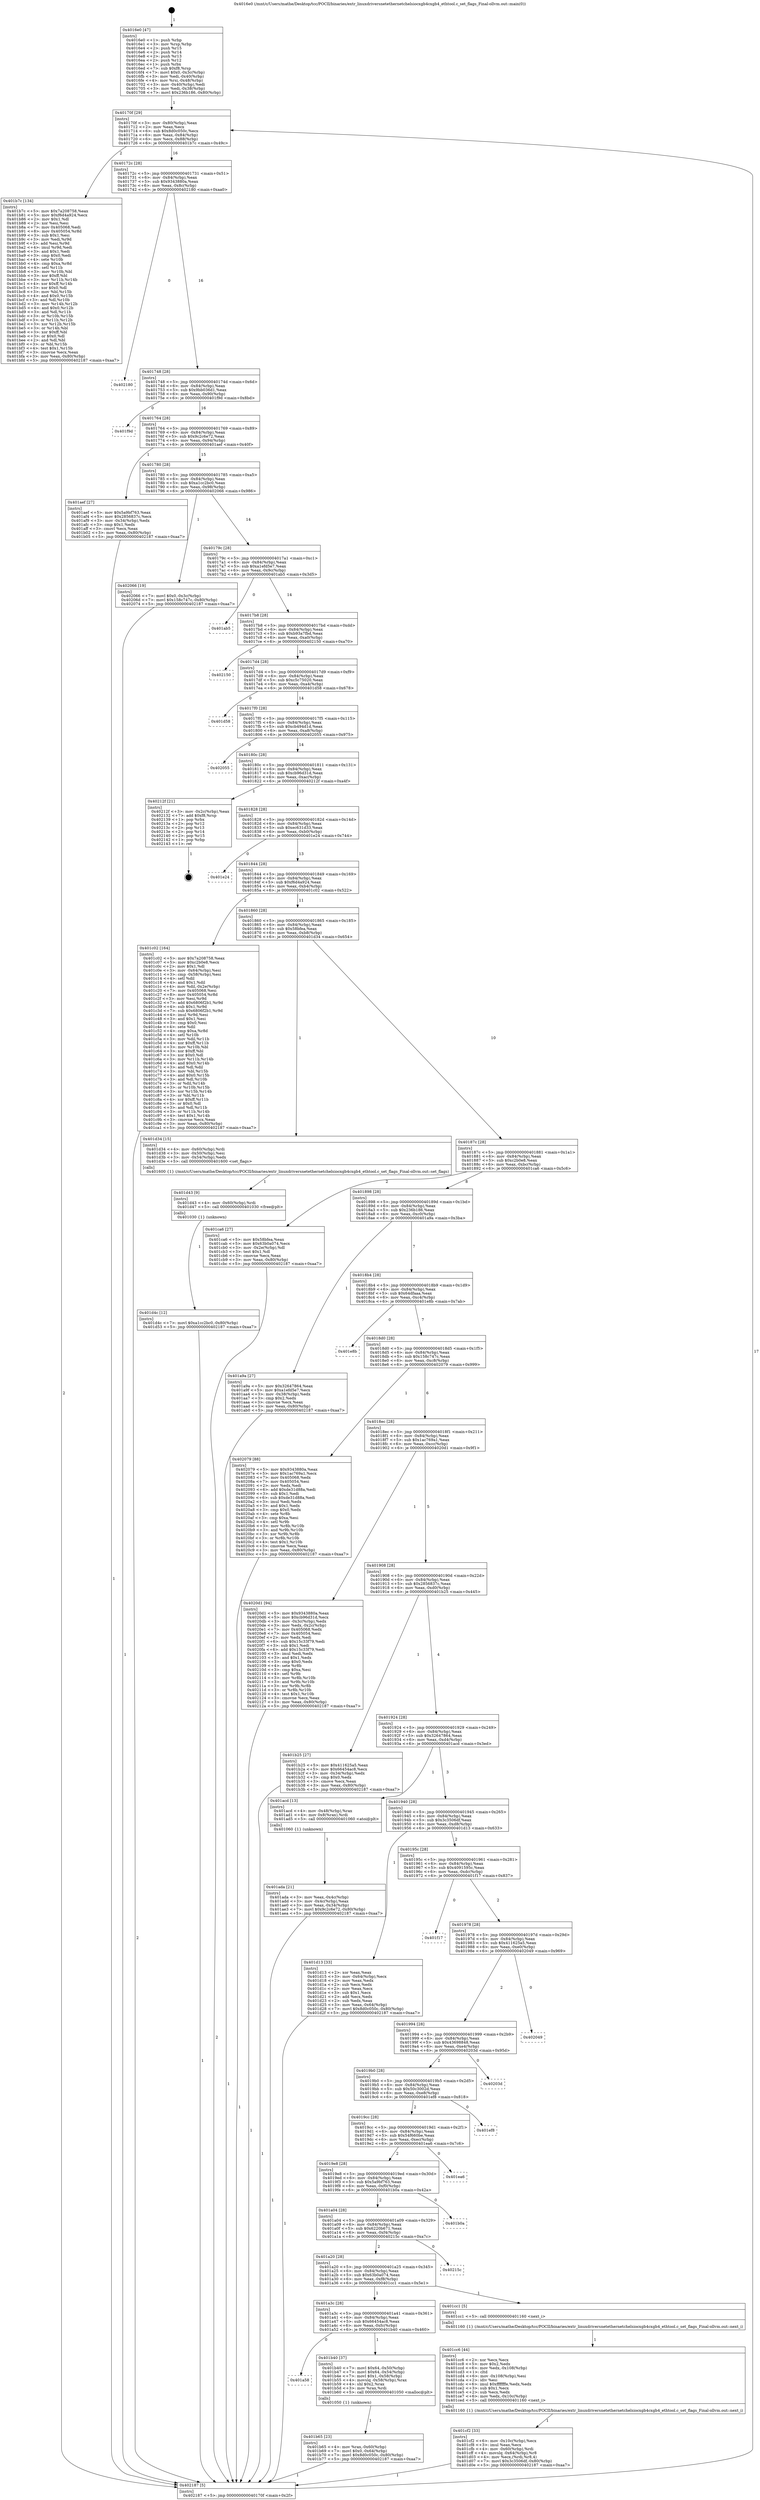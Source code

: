 digraph "0x4016e0" {
  label = "0x4016e0 (/mnt/c/Users/mathe/Desktop/tcc/POCII/binaries/extr_linuxdriversnetethernetchelsiocxgb4cxgb4_ethtool.c_set_flags_Final-ollvm.out::main(0))"
  labelloc = "t"
  node[shape=record]

  Entry [label="",width=0.3,height=0.3,shape=circle,fillcolor=black,style=filled]
  "0x40170f" [label="{
     0x40170f [29]\l
     | [instrs]\l
     &nbsp;&nbsp;0x40170f \<+3\>: mov -0x80(%rbp),%eax\l
     &nbsp;&nbsp;0x401712 \<+2\>: mov %eax,%ecx\l
     &nbsp;&nbsp;0x401714 \<+6\>: sub $0x8d0c050c,%ecx\l
     &nbsp;&nbsp;0x40171a \<+6\>: mov %eax,-0x84(%rbp)\l
     &nbsp;&nbsp;0x401720 \<+6\>: mov %ecx,-0x88(%rbp)\l
     &nbsp;&nbsp;0x401726 \<+6\>: je 0000000000401b7c \<main+0x49c\>\l
  }"]
  "0x401b7c" [label="{
     0x401b7c [134]\l
     | [instrs]\l
     &nbsp;&nbsp;0x401b7c \<+5\>: mov $0x7a208758,%eax\l
     &nbsp;&nbsp;0x401b81 \<+5\>: mov $0xf6d4a924,%ecx\l
     &nbsp;&nbsp;0x401b86 \<+2\>: mov $0x1,%dl\l
     &nbsp;&nbsp;0x401b88 \<+2\>: xor %esi,%esi\l
     &nbsp;&nbsp;0x401b8a \<+7\>: mov 0x405068,%edi\l
     &nbsp;&nbsp;0x401b91 \<+8\>: mov 0x405054,%r8d\l
     &nbsp;&nbsp;0x401b99 \<+3\>: sub $0x1,%esi\l
     &nbsp;&nbsp;0x401b9c \<+3\>: mov %edi,%r9d\l
     &nbsp;&nbsp;0x401b9f \<+3\>: add %esi,%r9d\l
     &nbsp;&nbsp;0x401ba2 \<+4\>: imul %r9d,%edi\l
     &nbsp;&nbsp;0x401ba6 \<+3\>: and $0x1,%edi\l
     &nbsp;&nbsp;0x401ba9 \<+3\>: cmp $0x0,%edi\l
     &nbsp;&nbsp;0x401bac \<+4\>: sete %r10b\l
     &nbsp;&nbsp;0x401bb0 \<+4\>: cmp $0xa,%r8d\l
     &nbsp;&nbsp;0x401bb4 \<+4\>: setl %r11b\l
     &nbsp;&nbsp;0x401bb8 \<+3\>: mov %r10b,%bl\l
     &nbsp;&nbsp;0x401bbb \<+3\>: xor $0xff,%bl\l
     &nbsp;&nbsp;0x401bbe \<+3\>: mov %r11b,%r14b\l
     &nbsp;&nbsp;0x401bc1 \<+4\>: xor $0xff,%r14b\l
     &nbsp;&nbsp;0x401bc5 \<+3\>: xor $0x0,%dl\l
     &nbsp;&nbsp;0x401bc8 \<+3\>: mov %bl,%r15b\l
     &nbsp;&nbsp;0x401bcb \<+4\>: and $0x0,%r15b\l
     &nbsp;&nbsp;0x401bcf \<+3\>: and %dl,%r10b\l
     &nbsp;&nbsp;0x401bd2 \<+3\>: mov %r14b,%r12b\l
     &nbsp;&nbsp;0x401bd5 \<+4\>: and $0x0,%r12b\l
     &nbsp;&nbsp;0x401bd9 \<+3\>: and %dl,%r11b\l
     &nbsp;&nbsp;0x401bdc \<+3\>: or %r10b,%r15b\l
     &nbsp;&nbsp;0x401bdf \<+3\>: or %r11b,%r12b\l
     &nbsp;&nbsp;0x401be2 \<+3\>: xor %r12b,%r15b\l
     &nbsp;&nbsp;0x401be5 \<+3\>: or %r14b,%bl\l
     &nbsp;&nbsp;0x401be8 \<+3\>: xor $0xff,%bl\l
     &nbsp;&nbsp;0x401beb \<+3\>: or $0x0,%dl\l
     &nbsp;&nbsp;0x401bee \<+2\>: and %dl,%bl\l
     &nbsp;&nbsp;0x401bf0 \<+3\>: or %bl,%r15b\l
     &nbsp;&nbsp;0x401bf3 \<+4\>: test $0x1,%r15b\l
     &nbsp;&nbsp;0x401bf7 \<+3\>: cmovne %ecx,%eax\l
     &nbsp;&nbsp;0x401bfa \<+3\>: mov %eax,-0x80(%rbp)\l
     &nbsp;&nbsp;0x401bfd \<+5\>: jmp 0000000000402187 \<main+0xaa7\>\l
  }"]
  "0x40172c" [label="{
     0x40172c [28]\l
     | [instrs]\l
     &nbsp;&nbsp;0x40172c \<+5\>: jmp 0000000000401731 \<main+0x51\>\l
     &nbsp;&nbsp;0x401731 \<+6\>: mov -0x84(%rbp),%eax\l
     &nbsp;&nbsp;0x401737 \<+5\>: sub $0x9343880a,%eax\l
     &nbsp;&nbsp;0x40173c \<+6\>: mov %eax,-0x8c(%rbp)\l
     &nbsp;&nbsp;0x401742 \<+6\>: je 0000000000402180 \<main+0xaa0\>\l
  }"]
  Exit [label="",width=0.3,height=0.3,shape=circle,fillcolor=black,style=filled,peripheries=2]
  "0x402180" [label="{
     0x402180\l
  }", style=dashed]
  "0x401748" [label="{
     0x401748 [28]\l
     | [instrs]\l
     &nbsp;&nbsp;0x401748 \<+5\>: jmp 000000000040174d \<main+0x6d\>\l
     &nbsp;&nbsp;0x40174d \<+6\>: mov -0x84(%rbp),%eax\l
     &nbsp;&nbsp;0x401753 \<+5\>: sub $0x9bb036d1,%eax\l
     &nbsp;&nbsp;0x401758 \<+6\>: mov %eax,-0x90(%rbp)\l
     &nbsp;&nbsp;0x40175e \<+6\>: je 0000000000401f9d \<main+0x8bd\>\l
  }"]
  "0x401d4c" [label="{
     0x401d4c [12]\l
     | [instrs]\l
     &nbsp;&nbsp;0x401d4c \<+7\>: movl $0xa1cc2bc0,-0x80(%rbp)\l
     &nbsp;&nbsp;0x401d53 \<+5\>: jmp 0000000000402187 \<main+0xaa7\>\l
  }"]
  "0x401f9d" [label="{
     0x401f9d\l
  }", style=dashed]
  "0x401764" [label="{
     0x401764 [28]\l
     | [instrs]\l
     &nbsp;&nbsp;0x401764 \<+5\>: jmp 0000000000401769 \<main+0x89\>\l
     &nbsp;&nbsp;0x401769 \<+6\>: mov -0x84(%rbp),%eax\l
     &nbsp;&nbsp;0x40176f \<+5\>: sub $0x9c2c6e72,%eax\l
     &nbsp;&nbsp;0x401774 \<+6\>: mov %eax,-0x94(%rbp)\l
     &nbsp;&nbsp;0x40177a \<+6\>: je 0000000000401aef \<main+0x40f\>\l
  }"]
  "0x401d43" [label="{
     0x401d43 [9]\l
     | [instrs]\l
     &nbsp;&nbsp;0x401d43 \<+4\>: mov -0x60(%rbp),%rdi\l
     &nbsp;&nbsp;0x401d47 \<+5\>: call 0000000000401030 \<free@plt\>\l
     | [calls]\l
     &nbsp;&nbsp;0x401030 \{1\} (unknown)\l
  }"]
  "0x401aef" [label="{
     0x401aef [27]\l
     | [instrs]\l
     &nbsp;&nbsp;0x401aef \<+5\>: mov $0x5a9bf763,%eax\l
     &nbsp;&nbsp;0x401af4 \<+5\>: mov $0x2856837c,%ecx\l
     &nbsp;&nbsp;0x401af9 \<+3\>: mov -0x34(%rbp),%edx\l
     &nbsp;&nbsp;0x401afc \<+3\>: cmp $0x1,%edx\l
     &nbsp;&nbsp;0x401aff \<+3\>: cmovl %ecx,%eax\l
     &nbsp;&nbsp;0x401b02 \<+3\>: mov %eax,-0x80(%rbp)\l
     &nbsp;&nbsp;0x401b05 \<+5\>: jmp 0000000000402187 \<main+0xaa7\>\l
  }"]
  "0x401780" [label="{
     0x401780 [28]\l
     | [instrs]\l
     &nbsp;&nbsp;0x401780 \<+5\>: jmp 0000000000401785 \<main+0xa5\>\l
     &nbsp;&nbsp;0x401785 \<+6\>: mov -0x84(%rbp),%eax\l
     &nbsp;&nbsp;0x40178b \<+5\>: sub $0xa1cc2bc0,%eax\l
     &nbsp;&nbsp;0x401790 \<+6\>: mov %eax,-0x98(%rbp)\l
     &nbsp;&nbsp;0x401796 \<+6\>: je 0000000000402066 \<main+0x986\>\l
  }"]
  "0x401cf2" [label="{
     0x401cf2 [33]\l
     | [instrs]\l
     &nbsp;&nbsp;0x401cf2 \<+6\>: mov -0x10c(%rbp),%ecx\l
     &nbsp;&nbsp;0x401cf8 \<+3\>: imul %eax,%ecx\l
     &nbsp;&nbsp;0x401cfb \<+4\>: mov -0x60(%rbp),%rdi\l
     &nbsp;&nbsp;0x401cff \<+4\>: movslq -0x64(%rbp),%r8\l
     &nbsp;&nbsp;0x401d03 \<+4\>: mov %ecx,(%rdi,%r8,4)\l
     &nbsp;&nbsp;0x401d07 \<+7\>: movl $0x3c3506df,-0x80(%rbp)\l
     &nbsp;&nbsp;0x401d0e \<+5\>: jmp 0000000000402187 \<main+0xaa7\>\l
  }"]
  "0x402066" [label="{
     0x402066 [19]\l
     | [instrs]\l
     &nbsp;&nbsp;0x402066 \<+7\>: movl $0x0,-0x3c(%rbp)\l
     &nbsp;&nbsp;0x40206d \<+7\>: movl $0x158c747c,-0x80(%rbp)\l
     &nbsp;&nbsp;0x402074 \<+5\>: jmp 0000000000402187 \<main+0xaa7\>\l
  }"]
  "0x40179c" [label="{
     0x40179c [28]\l
     | [instrs]\l
     &nbsp;&nbsp;0x40179c \<+5\>: jmp 00000000004017a1 \<main+0xc1\>\l
     &nbsp;&nbsp;0x4017a1 \<+6\>: mov -0x84(%rbp),%eax\l
     &nbsp;&nbsp;0x4017a7 \<+5\>: sub $0xa1efd5e7,%eax\l
     &nbsp;&nbsp;0x4017ac \<+6\>: mov %eax,-0x9c(%rbp)\l
     &nbsp;&nbsp;0x4017b2 \<+6\>: je 0000000000401ab5 \<main+0x3d5\>\l
  }"]
  "0x401cc6" [label="{
     0x401cc6 [44]\l
     | [instrs]\l
     &nbsp;&nbsp;0x401cc6 \<+2\>: xor %ecx,%ecx\l
     &nbsp;&nbsp;0x401cc8 \<+5\>: mov $0x2,%edx\l
     &nbsp;&nbsp;0x401ccd \<+6\>: mov %edx,-0x108(%rbp)\l
     &nbsp;&nbsp;0x401cd3 \<+1\>: cltd\l
     &nbsp;&nbsp;0x401cd4 \<+6\>: mov -0x108(%rbp),%esi\l
     &nbsp;&nbsp;0x401cda \<+2\>: idiv %esi\l
     &nbsp;&nbsp;0x401cdc \<+6\>: imul $0xfffffffe,%edx,%edx\l
     &nbsp;&nbsp;0x401ce2 \<+3\>: sub $0x1,%ecx\l
     &nbsp;&nbsp;0x401ce5 \<+2\>: sub %ecx,%edx\l
     &nbsp;&nbsp;0x401ce7 \<+6\>: mov %edx,-0x10c(%rbp)\l
     &nbsp;&nbsp;0x401ced \<+5\>: call 0000000000401160 \<next_i\>\l
     | [calls]\l
     &nbsp;&nbsp;0x401160 \{1\} (/mnt/c/Users/mathe/Desktop/tcc/POCII/binaries/extr_linuxdriversnetethernetchelsiocxgb4cxgb4_ethtool.c_set_flags_Final-ollvm.out::next_i)\l
  }"]
  "0x401ab5" [label="{
     0x401ab5\l
  }", style=dashed]
  "0x4017b8" [label="{
     0x4017b8 [28]\l
     | [instrs]\l
     &nbsp;&nbsp;0x4017b8 \<+5\>: jmp 00000000004017bd \<main+0xdd\>\l
     &nbsp;&nbsp;0x4017bd \<+6\>: mov -0x84(%rbp),%eax\l
     &nbsp;&nbsp;0x4017c3 \<+5\>: sub $0xb93a7fbd,%eax\l
     &nbsp;&nbsp;0x4017c8 \<+6\>: mov %eax,-0xa0(%rbp)\l
     &nbsp;&nbsp;0x4017ce \<+6\>: je 0000000000402150 \<main+0xa70\>\l
  }"]
  "0x401b65" [label="{
     0x401b65 [23]\l
     | [instrs]\l
     &nbsp;&nbsp;0x401b65 \<+4\>: mov %rax,-0x60(%rbp)\l
     &nbsp;&nbsp;0x401b69 \<+7\>: movl $0x0,-0x64(%rbp)\l
     &nbsp;&nbsp;0x401b70 \<+7\>: movl $0x8d0c050c,-0x80(%rbp)\l
     &nbsp;&nbsp;0x401b77 \<+5\>: jmp 0000000000402187 \<main+0xaa7\>\l
  }"]
  "0x402150" [label="{
     0x402150\l
  }", style=dashed]
  "0x4017d4" [label="{
     0x4017d4 [28]\l
     | [instrs]\l
     &nbsp;&nbsp;0x4017d4 \<+5\>: jmp 00000000004017d9 \<main+0xf9\>\l
     &nbsp;&nbsp;0x4017d9 \<+6\>: mov -0x84(%rbp),%eax\l
     &nbsp;&nbsp;0x4017df \<+5\>: sub $0xc5c75020,%eax\l
     &nbsp;&nbsp;0x4017e4 \<+6\>: mov %eax,-0xa4(%rbp)\l
     &nbsp;&nbsp;0x4017ea \<+6\>: je 0000000000401d58 \<main+0x678\>\l
  }"]
  "0x401a58" [label="{
     0x401a58\l
  }", style=dashed]
  "0x401d58" [label="{
     0x401d58\l
  }", style=dashed]
  "0x4017f0" [label="{
     0x4017f0 [28]\l
     | [instrs]\l
     &nbsp;&nbsp;0x4017f0 \<+5\>: jmp 00000000004017f5 \<main+0x115\>\l
     &nbsp;&nbsp;0x4017f5 \<+6\>: mov -0x84(%rbp),%eax\l
     &nbsp;&nbsp;0x4017fb \<+5\>: sub $0xcb494d1d,%eax\l
     &nbsp;&nbsp;0x401800 \<+6\>: mov %eax,-0xa8(%rbp)\l
     &nbsp;&nbsp;0x401806 \<+6\>: je 0000000000402055 \<main+0x975\>\l
  }"]
  "0x401b40" [label="{
     0x401b40 [37]\l
     | [instrs]\l
     &nbsp;&nbsp;0x401b40 \<+7\>: movl $0x64,-0x50(%rbp)\l
     &nbsp;&nbsp;0x401b47 \<+7\>: movl $0x64,-0x54(%rbp)\l
     &nbsp;&nbsp;0x401b4e \<+7\>: movl $0x1,-0x58(%rbp)\l
     &nbsp;&nbsp;0x401b55 \<+4\>: movslq -0x58(%rbp),%rax\l
     &nbsp;&nbsp;0x401b59 \<+4\>: shl $0x2,%rax\l
     &nbsp;&nbsp;0x401b5d \<+3\>: mov %rax,%rdi\l
     &nbsp;&nbsp;0x401b60 \<+5\>: call 0000000000401050 \<malloc@plt\>\l
     | [calls]\l
     &nbsp;&nbsp;0x401050 \{1\} (unknown)\l
  }"]
  "0x402055" [label="{
     0x402055\l
  }", style=dashed]
  "0x40180c" [label="{
     0x40180c [28]\l
     | [instrs]\l
     &nbsp;&nbsp;0x40180c \<+5\>: jmp 0000000000401811 \<main+0x131\>\l
     &nbsp;&nbsp;0x401811 \<+6\>: mov -0x84(%rbp),%eax\l
     &nbsp;&nbsp;0x401817 \<+5\>: sub $0xcb96d31d,%eax\l
     &nbsp;&nbsp;0x40181c \<+6\>: mov %eax,-0xac(%rbp)\l
     &nbsp;&nbsp;0x401822 \<+6\>: je 000000000040212f \<main+0xa4f\>\l
  }"]
  "0x401a3c" [label="{
     0x401a3c [28]\l
     | [instrs]\l
     &nbsp;&nbsp;0x401a3c \<+5\>: jmp 0000000000401a41 \<main+0x361\>\l
     &nbsp;&nbsp;0x401a41 \<+6\>: mov -0x84(%rbp),%eax\l
     &nbsp;&nbsp;0x401a47 \<+5\>: sub $0x66454ac8,%eax\l
     &nbsp;&nbsp;0x401a4c \<+6\>: mov %eax,-0xfc(%rbp)\l
     &nbsp;&nbsp;0x401a52 \<+6\>: je 0000000000401b40 \<main+0x460\>\l
  }"]
  "0x40212f" [label="{
     0x40212f [21]\l
     | [instrs]\l
     &nbsp;&nbsp;0x40212f \<+3\>: mov -0x2c(%rbp),%eax\l
     &nbsp;&nbsp;0x402132 \<+7\>: add $0xf8,%rsp\l
     &nbsp;&nbsp;0x402139 \<+1\>: pop %rbx\l
     &nbsp;&nbsp;0x40213a \<+2\>: pop %r12\l
     &nbsp;&nbsp;0x40213c \<+2\>: pop %r13\l
     &nbsp;&nbsp;0x40213e \<+2\>: pop %r14\l
     &nbsp;&nbsp;0x402140 \<+2\>: pop %r15\l
     &nbsp;&nbsp;0x402142 \<+1\>: pop %rbp\l
     &nbsp;&nbsp;0x402143 \<+1\>: ret\l
  }"]
  "0x401828" [label="{
     0x401828 [28]\l
     | [instrs]\l
     &nbsp;&nbsp;0x401828 \<+5\>: jmp 000000000040182d \<main+0x14d\>\l
     &nbsp;&nbsp;0x40182d \<+6\>: mov -0x84(%rbp),%eax\l
     &nbsp;&nbsp;0x401833 \<+5\>: sub $0xec631d33,%eax\l
     &nbsp;&nbsp;0x401838 \<+6\>: mov %eax,-0xb0(%rbp)\l
     &nbsp;&nbsp;0x40183e \<+6\>: je 0000000000401e24 \<main+0x744\>\l
  }"]
  "0x401cc1" [label="{
     0x401cc1 [5]\l
     | [instrs]\l
     &nbsp;&nbsp;0x401cc1 \<+5\>: call 0000000000401160 \<next_i\>\l
     | [calls]\l
     &nbsp;&nbsp;0x401160 \{1\} (/mnt/c/Users/mathe/Desktop/tcc/POCII/binaries/extr_linuxdriversnetethernetchelsiocxgb4cxgb4_ethtool.c_set_flags_Final-ollvm.out::next_i)\l
  }"]
  "0x401e24" [label="{
     0x401e24\l
  }", style=dashed]
  "0x401844" [label="{
     0x401844 [28]\l
     | [instrs]\l
     &nbsp;&nbsp;0x401844 \<+5\>: jmp 0000000000401849 \<main+0x169\>\l
     &nbsp;&nbsp;0x401849 \<+6\>: mov -0x84(%rbp),%eax\l
     &nbsp;&nbsp;0x40184f \<+5\>: sub $0xf6d4a924,%eax\l
     &nbsp;&nbsp;0x401854 \<+6\>: mov %eax,-0xb4(%rbp)\l
     &nbsp;&nbsp;0x40185a \<+6\>: je 0000000000401c02 \<main+0x522\>\l
  }"]
  "0x401a20" [label="{
     0x401a20 [28]\l
     | [instrs]\l
     &nbsp;&nbsp;0x401a20 \<+5\>: jmp 0000000000401a25 \<main+0x345\>\l
     &nbsp;&nbsp;0x401a25 \<+6\>: mov -0x84(%rbp),%eax\l
     &nbsp;&nbsp;0x401a2b \<+5\>: sub $0x63b0a074,%eax\l
     &nbsp;&nbsp;0x401a30 \<+6\>: mov %eax,-0xf8(%rbp)\l
     &nbsp;&nbsp;0x401a36 \<+6\>: je 0000000000401cc1 \<main+0x5e1\>\l
  }"]
  "0x401c02" [label="{
     0x401c02 [164]\l
     | [instrs]\l
     &nbsp;&nbsp;0x401c02 \<+5\>: mov $0x7a208758,%eax\l
     &nbsp;&nbsp;0x401c07 \<+5\>: mov $0xc2b0e8,%ecx\l
     &nbsp;&nbsp;0x401c0c \<+2\>: mov $0x1,%dl\l
     &nbsp;&nbsp;0x401c0e \<+3\>: mov -0x64(%rbp),%esi\l
     &nbsp;&nbsp;0x401c11 \<+3\>: cmp -0x58(%rbp),%esi\l
     &nbsp;&nbsp;0x401c14 \<+4\>: setl %dil\l
     &nbsp;&nbsp;0x401c18 \<+4\>: and $0x1,%dil\l
     &nbsp;&nbsp;0x401c1c \<+4\>: mov %dil,-0x2e(%rbp)\l
     &nbsp;&nbsp;0x401c20 \<+7\>: mov 0x405068,%esi\l
     &nbsp;&nbsp;0x401c27 \<+8\>: mov 0x405054,%r8d\l
     &nbsp;&nbsp;0x401c2f \<+3\>: mov %esi,%r9d\l
     &nbsp;&nbsp;0x401c32 \<+7\>: add $0x6806f2b1,%r9d\l
     &nbsp;&nbsp;0x401c39 \<+4\>: sub $0x1,%r9d\l
     &nbsp;&nbsp;0x401c3d \<+7\>: sub $0x6806f2b1,%r9d\l
     &nbsp;&nbsp;0x401c44 \<+4\>: imul %r9d,%esi\l
     &nbsp;&nbsp;0x401c48 \<+3\>: and $0x1,%esi\l
     &nbsp;&nbsp;0x401c4b \<+3\>: cmp $0x0,%esi\l
     &nbsp;&nbsp;0x401c4e \<+4\>: sete %dil\l
     &nbsp;&nbsp;0x401c52 \<+4\>: cmp $0xa,%r8d\l
     &nbsp;&nbsp;0x401c56 \<+4\>: setl %r10b\l
     &nbsp;&nbsp;0x401c5a \<+3\>: mov %dil,%r11b\l
     &nbsp;&nbsp;0x401c5d \<+4\>: xor $0xff,%r11b\l
     &nbsp;&nbsp;0x401c61 \<+3\>: mov %r10b,%bl\l
     &nbsp;&nbsp;0x401c64 \<+3\>: xor $0xff,%bl\l
     &nbsp;&nbsp;0x401c67 \<+3\>: xor $0x0,%dl\l
     &nbsp;&nbsp;0x401c6a \<+3\>: mov %r11b,%r14b\l
     &nbsp;&nbsp;0x401c6d \<+4\>: and $0x0,%r14b\l
     &nbsp;&nbsp;0x401c71 \<+3\>: and %dl,%dil\l
     &nbsp;&nbsp;0x401c74 \<+3\>: mov %bl,%r15b\l
     &nbsp;&nbsp;0x401c77 \<+4\>: and $0x0,%r15b\l
     &nbsp;&nbsp;0x401c7b \<+3\>: and %dl,%r10b\l
     &nbsp;&nbsp;0x401c7e \<+3\>: or %dil,%r14b\l
     &nbsp;&nbsp;0x401c81 \<+3\>: or %r10b,%r15b\l
     &nbsp;&nbsp;0x401c84 \<+3\>: xor %r15b,%r14b\l
     &nbsp;&nbsp;0x401c87 \<+3\>: or %bl,%r11b\l
     &nbsp;&nbsp;0x401c8a \<+4\>: xor $0xff,%r11b\l
     &nbsp;&nbsp;0x401c8e \<+3\>: or $0x0,%dl\l
     &nbsp;&nbsp;0x401c91 \<+3\>: and %dl,%r11b\l
     &nbsp;&nbsp;0x401c94 \<+3\>: or %r11b,%r14b\l
     &nbsp;&nbsp;0x401c97 \<+4\>: test $0x1,%r14b\l
     &nbsp;&nbsp;0x401c9b \<+3\>: cmovne %ecx,%eax\l
     &nbsp;&nbsp;0x401c9e \<+3\>: mov %eax,-0x80(%rbp)\l
     &nbsp;&nbsp;0x401ca1 \<+5\>: jmp 0000000000402187 \<main+0xaa7\>\l
  }"]
  "0x401860" [label="{
     0x401860 [28]\l
     | [instrs]\l
     &nbsp;&nbsp;0x401860 \<+5\>: jmp 0000000000401865 \<main+0x185\>\l
     &nbsp;&nbsp;0x401865 \<+6\>: mov -0x84(%rbp),%eax\l
     &nbsp;&nbsp;0x40186b \<+5\>: sub $0x58bfea,%eax\l
     &nbsp;&nbsp;0x401870 \<+6\>: mov %eax,-0xb8(%rbp)\l
     &nbsp;&nbsp;0x401876 \<+6\>: je 0000000000401d34 \<main+0x654\>\l
  }"]
  "0x40215c" [label="{
     0x40215c\l
  }", style=dashed]
  "0x401d34" [label="{
     0x401d34 [15]\l
     | [instrs]\l
     &nbsp;&nbsp;0x401d34 \<+4\>: mov -0x60(%rbp),%rdi\l
     &nbsp;&nbsp;0x401d38 \<+3\>: mov -0x50(%rbp),%esi\l
     &nbsp;&nbsp;0x401d3b \<+3\>: mov -0x54(%rbp),%edx\l
     &nbsp;&nbsp;0x401d3e \<+5\>: call 0000000000401600 \<set_flags\>\l
     | [calls]\l
     &nbsp;&nbsp;0x401600 \{1\} (/mnt/c/Users/mathe/Desktop/tcc/POCII/binaries/extr_linuxdriversnetethernetchelsiocxgb4cxgb4_ethtool.c_set_flags_Final-ollvm.out::set_flags)\l
  }"]
  "0x40187c" [label="{
     0x40187c [28]\l
     | [instrs]\l
     &nbsp;&nbsp;0x40187c \<+5\>: jmp 0000000000401881 \<main+0x1a1\>\l
     &nbsp;&nbsp;0x401881 \<+6\>: mov -0x84(%rbp),%eax\l
     &nbsp;&nbsp;0x401887 \<+5\>: sub $0xc2b0e8,%eax\l
     &nbsp;&nbsp;0x40188c \<+6\>: mov %eax,-0xbc(%rbp)\l
     &nbsp;&nbsp;0x401892 \<+6\>: je 0000000000401ca6 \<main+0x5c6\>\l
  }"]
  "0x401a04" [label="{
     0x401a04 [28]\l
     | [instrs]\l
     &nbsp;&nbsp;0x401a04 \<+5\>: jmp 0000000000401a09 \<main+0x329\>\l
     &nbsp;&nbsp;0x401a09 \<+6\>: mov -0x84(%rbp),%eax\l
     &nbsp;&nbsp;0x401a0f \<+5\>: sub $0x6220b671,%eax\l
     &nbsp;&nbsp;0x401a14 \<+6\>: mov %eax,-0xf4(%rbp)\l
     &nbsp;&nbsp;0x401a1a \<+6\>: je 000000000040215c \<main+0xa7c\>\l
  }"]
  "0x401ca6" [label="{
     0x401ca6 [27]\l
     | [instrs]\l
     &nbsp;&nbsp;0x401ca6 \<+5\>: mov $0x58bfea,%eax\l
     &nbsp;&nbsp;0x401cab \<+5\>: mov $0x63b0a074,%ecx\l
     &nbsp;&nbsp;0x401cb0 \<+3\>: mov -0x2e(%rbp),%dl\l
     &nbsp;&nbsp;0x401cb3 \<+3\>: test $0x1,%dl\l
     &nbsp;&nbsp;0x401cb6 \<+3\>: cmovne %ecx,%eax\l
     &nbsp;&nbsp;0x401cb9 \<+3\>: mov %eax,-0x80(%rbp)\l
     &nbsp;&nbsp;0x401cbc \<+5\>: jmp 0000000000402187 \<main+0xaa7\>\l
  }"]
  "0x401898" [label="{
     0x401898 [28]\l
     | [instrs]\l
     &nbsp;&nbsp;0x401898 \<+5\>: jmp 000000000040189d \<main+0x1bd\>\l
     &nbsp;&nbsp;0x40189d \<+6\>: mov -0x84(%rbp),%eax\l
     &nbsp;&nbsp;0x4018a3 \<+5\>: sub $0x236b186,%eax\l
     &nbsp;&nbsp;0x4018a8 \<+6\>: mov %eax,-0xc0(%rbp)\l
     &nbsp;&nbsp;0x4018ae \<+6\>: je 0000000000401a9a \<main+0x3ba\>\l
  }"]
  "0x401b0a" [label="{
     0x401b0a\l
  }", style=dashed]
  "0x401a9a" [label="{
     0x401a9a [27]\l
     | [instrs]\l
     &nbsp;&nbsp;0x401a9a \<+5\>: mov $0x32647864,%eax\l
     &nbsp;&nbsp;0x401a9f \<+5\>: mov $0xa1efd5e7,%ecx\l
     &nbsp;&nbsp;0x401aa4 \<+3\>: mov -0x38(%rbp),%edx\l
     &nbsp;&nbsp;0x401aa7 \<+3\>: cmp $0x2,%edx\l
     &nbsp;&nbsp;0x401aaa \<+3\>: cmovne %ecx,%eax\l
     &nbsp;&nbsp;0x401aad \<+3\>: mov %eax,-0x80(%rbp)\l
     &nbsp;&nbsp;0x401ab0 \<+5\>: jmp 0000000000402187 \<main+0xaa7\>\l
  }"]
  "0x4018b4" [label="{
     0x4018b4 [28]\l
     | [instrs]\l
     &nbsp;&nbsp;0x4018b4 \<+5\>: jmp 00000000004018b9 \<main+0x1d9\>\l
     &nbsp;&nbsp;0x4018b9 \<+6\>: mov -0x84(%rbp),%eax\l
     &nbsp;&nbsp;0x4018bf \<+5\>: sub $0x64dfaaa,%eax\l
     &nbsp;&nbsp;0x4018c4 \<+6\>: mov %eax,-0xc4(%rbp)\l
     &nbsp;&nbsp;0x4018ca \<+6\>: je 0000000000401e8b \<main+0x7ab\>\l
  }"]
  "0x402187" [label="{
     0x402187 [5]\l
     | [instrs]\l
     &nbsp;&nbsp;0x402187 \<+5\>: jmp 000000000040170f \<main+0x2f\>\l
  }"]
  "0x4016e0" [label="{
     0x4016e0 [47]\l
     | [instrs]\l
     &nbsp;&nbsp;0x4016e0 \<+1\>: push %rbp\l
     &nbsp;&nbsp;0x4016e1 \<+3\>: mov %rsp,%rbp\l
     &nbsp;&nbsp;0x4016e4 \<+2\>: push %r15\l
     &nbsp;&nbsp;0x4016e6 \<+2\>: push %r14\l
     &nbsp;&nbsp;0x4016e8 \<+2\>: push %r13\l
     &nbsp;&nbsp;0x4016ea \<+2\>: push %r12\l
     &nbsp;&nbsp;0x4016ec \<+1\>: push %rbx\l
     &nbsp;&nbsp;0x4016ed \<+7\>: sub $0xf8,%rsp\l
     &nbsp;&nbsp;0x4016f4 \<+7\>: movl $0x0,-0x3c(%rbp)\l
     &nbsp;&nbsp;0x4016fb \<+3\>: mov %edi,-0x40(%rbp)\l
     &nbsp;&nbsp;0x4016fe \<+4\>: mov %rsi,-0x48(%rbp)\l
     &nbsp;&nbsp;0x401702 \<+3\>: mov -0x40(%rbp),%edi\l
     &nbsp;&nbsp;0x401705 \<+3\>: mov %edi,-0x38(%rbp)\l
     &nbsp;&nbsp;0x401708 \<+7\>: movl $0x236b186,-0x80(%rbp)\l
  }"]
  "0x4019e8" [label="{
     0x4019e8 [28]\l
     | [instrs]\l
     &nbsp;&nbsp;0x4019e8 \<+5\>: jmp 00000000004019ed \<main+0x30d\>\l
     &nbsp;&nbsp;0x4019ed \<+6\>: mov -0x84(%rbp),%eax\l
     &nbsp;&nbsp;0x4019f3 \<+5\>: sub $0x5a9bf763,%eax\l
     &nbsp;&nbsp;0x4019f8 \<+6\>: mov %eax,-0xf0(%rbp)\l
     &nbsp;&nbsp;0x4019fe \<+6\>: je 0000000000401b0a \<main+0x42a\>\l
  }"]
  "0x401e8b" [label="{
     0x401e8b\l
  }", style=dashed]
  "0x4018d0" [label="{
     0x4018d0 [28]\l
     | [instrs]\l
     &nbsp;&nbsp;0x4018d0 \<+5\>: jmp 00000000004018d5 \<main+0x1f5\>\l
     &nbsp;&nbsp;0x4018d5 \<+6\>: mov -0x84(%rbp),%eax\l
     &nbsp;&nbsp;0x4018db \<+5\>: sub $0x158c747c,%eax\l
     &nbsp;&nbsp;0x4018e0 \<+6\>: mov %eax,-0xc8(%rbp)\l
     &nbsp;&nbsp;0x4018e6 \<+6\>: je 0000000000402079 \<main+0x999\>\l
  }"]
  "0x401ea6" [label="{
     0x401ea6\l
  }", style=dashed]
  "0x402079" [label="{
     0x402079 [88]\l
     | [instrs]\l
     &nbsp;&nbsp;0x402079 \<+5\>: mov $0x9343880a,%eax\l
     &nbsp;&nbsp;0x40207e \<+5\>: mov $0x1ac769a1,%ecx\l
     &nbsp;&nbsp;0x402083 \<+7\>: mov 0x405068,%edx\l
     &nbsp;&nbsp;0x40208a \<+7\>: mov 0x405054,%esi\l
     &nbsp;&nbsp;0x402091 \<+2\>: mov %edx,%edi\l
     &nbsp;&nbsp;0x402093 \<+6\>: add $0xde31d88a,%edi\l
     &nbsp;&nbsp;0x402099 \<+3\>: sub $0x1,%edi\l
     &nbsp;&nbsp;0x40209c \<+6\>: sub $0xde31d88a,%edi\l
     &nbsp;&nbsp;0x4020a2 \<+3\>: imul %edi,%edx\l
     &nbsp;&nbsp;0x4020a5 \<+3\>: and $0x1,%edx\l
     &nbsp;&nbsp;0x4020a8 \<+3\>: cmp $0x0,%edx\l
     &nbsp;&nbsp;0x4020ab \<+4\>: sete %r8b\l
     &nbsp;&nbsp;0x4020af \<+3\>: cmp $0xa,%esi\l
     &nbsp;&nbsp;0x4020b2 \<+4\>: setl %r9b\l
     &nbsp;&nbsp;0x4020b6 \<+3\>: mov %r8b,%r10b\l
     &nbsp;&nbsp;0x4020b9 \<+3\>: and %r9b,%r10b\l
     &nbsp;&nbsp;0x4020bc \<+3\>: xor %r9b,%r8b\l
     &nbsp;&nbsp;0x4020bf \<+3\>: or %r8b,%r10b\l
     &nbsp;&nbsp;0x4020c2 \<+4\>: test $0x1,%r10b\l
     &nbsp;&nbsp;0x4020c6 \<+3\>: cmovne %ecx,%eax\l
     &nbsp;&nbsp;0x4020c9 \<+3\>: mov %eax,-0x80(%rbp)\l
     &nbsp;&nbsp;0x4020cc \<+5\>: jmp 0000000000402187 \<main+0xaa7\>\l
  }"]
  "0x4018ec" [label="{
     0x4018ec [28]\l
     | [instrs]\l
     &nbsp;&nbsp;0x4018ec \<+5\>: jmp 00000000004018f1 \<main+0x211\>\l
     &nbsp;&nbsp;0x4018f1 \<+6\>: mov -0x84(%rbp),%eax\l
     &nbsp;&nbsp;0x4018f7 \<+5\>: sub $0x1ac769a1,%eax\l
     &nbsp;&nbsp;0x4018fc \<+6\>: mov %eax,-0xcc(%rbp)\l
     &nbsp;&nbsp;0x401902 \<+6\>: je 00000000004020d1 \<main+0x9f1\>\l
  }"]
  "0x4019cc" [label="{
     0x4019cc [28]\l
     | [instrs]\l
     &nbsp;&nbsp;0x4019cc \<+5\>: jmp 00000000004019d1 \<main+0x2f1\>\l
     &nbsp;&nbsp;0x4019d1 \<+6\>: mov -0x84(%rbp),%eax\l
     &nbsp;&nbsp;0x4019d7 \<+5\>: sub $0x54f660be,%eax\l
     &nbsp;&nbsp;0x4019dc \<+6\>: mov %eax,-0xec(%rbp)\l
     &nbsp;&nbsp;0x4019e2 \<+6\>: je 0000000000401ea6 \<main+0x7c6\>\l
  }"]
  "0x4020d1" [label="{
     0x4020d1 [94]\l
     | [instrs]\l
     &nbsp;&nbsp;0x4020d1 \<+5\>: mov $0x9343880a,%eax\l
     &nbsp;&nbsp;0x4020d6 \<+5\>: mov $0xcb96d31d,%ecx\l
     &nbsp;&nbsp;0x4020db \<+3\>: mov -0x3c(%rbp),%edx\l
     &nbsp;&nbsp;0x4020de \<+3\>: mov %edx,-0x2c(%rbp)\l
     &nbsp;&nbsp;0x4020e1 \<+7\>: mov 0x405068,%edx\l
     &nbsp;&nbsp;0x4020e8 \<+7\>: mov 0x405054,%esi\l
     &nbsp;&nbsp;0x4020ef \<+2\>: mov %edx,%edi\l
     &nbsp;&nbsp;0x4020f1 \<+6\>: sub $0x15c33f79,%edi\l
     &nbsp;&nbsp;0x4020f7 \<+3\>: sub $0x1,%edi\l
     &nbsp;&nbsp;0x4020fa \<+6\>: add $0x15c33f79,%edi\l
     &nbsp;&nbsp;0x402100 \<+3\>: imul %edi,%edx\l
     &nbsp;&nbsp;0x402103 \<+3\>: and $0x1,%edx\l
     &nbsp;&nbsp;0x402106 \<+3\>: cmp $0x0,%edx\l
     &nbsp;&nbsp;0x402109 \<+4\>: sete %r8b\l
     &nbsp;&nbsp;0x40210d \<+3\>: cmp $0xa,%esi\l
     &nbsp;&nbsp;0x402110 \<+4\>: setl %r9b\l
     &nbsp;&nbsp;0x402114 \<+3\>: mov %r8b,%r10b\l
     &nbsp;&nbsp;0x402117 \<+3\>: and %r9b,%r10b\l
     &nbsp;&nbsp;0x40211a \<+3\>: xor %r9b,%r8b\l
     &nbsp;&nbsp;0x40211d \<+3\>: or %r8b,%r10b\l
     &nbsp;&nbsp;0x402120 \<+4\>: test $0x1,%r10b\l
     &nbsp;&nbsp;0x402124 \<+3\>: cmovne %ecx,%eax\l
     &nbsp;&nbsp;0x402127 \<+3\>: mov %eax,-0x80(%rbp)\l
     &nbsp;&nbsp;0x40212a \<+5\>: jmp 0000000000402187 \<main+0xaa7\>\l
  }"]
  "0x401908" [label="{
     0x401908 [28]\l
     | [instrs]\l
     &nbsp;&nbsp;0x401908 \<+5\>: jmp 000000000040190d \<main+0x22d\>\l
     &nbsp;&nbsp;0x40190d \<+6\>: mov -0x84(%rbp),%eax\l
     &nbsp;&nbsp;0x401913 \<+5\>: sub $0x2856837c,%eax\l
     &nbsp;&nbsp;0x401918 \<+6\>: mov %eax,-0xd0(%rbp)\l
     &nbsp;&nbsp;0x40191e \<+6\>: je 0000000000401b25 \<main+0x445\>\l
  }"]
  "0x401ef8" [label="{
     0x401ef8\l
  }", style=dashed]
  "0x401b25" [label="{
     0x401b25 [27]\l
     | [instrs]\l
     &nbsp;&nbsp;0x401b25 \<+5\>: mov $0x411625a5,%eax\l
     &nbsp;&nbsp;0x401b2a \<+5\>: mov $0x66454ac8,%ecx\l
     &nbsp;&nbsp;0x401b2f \<+3\>: mov -0x34(%rbp),%edx\l
     &nbsp;&nbsp;0x401b32 \<+3\>: cmp $0x0,%edx\l
     &nbsp;&nbsp;0x401b35 \<+3\>: cmove %ecx,%eax\l
     &nbsp;&nbsp;0x401b38 \<+3\>: mov %eax,-0x80(%rbp)\l
     &nbsp;&nbsp;0x401b3b \<+5\>: jmp 0000000000402187 \<main+0xaa7\>\l
  }"]
  "0x401924" [label="{
     0x401924 [28]\l
     | [instrs]\l
     &nbsp;&nbsp;0x401924 \<+5\>: jmp 0000000000401929 \<main+0x249\>\l
     &nbsp;&nbsp;0x401929 \<+6\>: mov -0x84(%rbp),%eax\l
     &nbsp;&nbsp;0x40192f \<+5\>: sub $0x32647864,%eax\l
     &nbsp;&nbsp;0x401934 \<+6\>: mov %eax,-0xd4(%rbp)\l
     &nbsp;&nbsp;0x40193a \<+6\>: je 0000000000401acd \<main+0x3ed\>\l
  }"]
  "0x4019b0" [label="{
     0x4019b0 [28]\l
     | [instrs]\l
     &nbsp;&nbsp;0x4019b0 \<+5\>: jmp 00000000004019b5 \<main+0x2d5\>\l
     &nbsp;&nbsp;0x4019b5 \<+6\>: mov -0x84(%rbp),%eax\l
     &nbsp;&nbsp;0x4019bb \<+5\>: sub $0x50c3002d,%eax\l
     &nbsp;&nbsp;0x4019c0 \<+6\>: mov %eax,-0xe8(%rbp)\l
     &nbsp;&nbsp;0x4019c6 \<+6\>: je 0000000000401ef8 \<main+0x818\>\l
  }"]
  "0x401acd" [label="{
     0x401acd [13]\l
     | [instrs]\l
     &nbsp;&nbsp;0x401acd \<+4\>: mov -0x48(%rbp),%rax\l
     &nbsp;&nbsp;0x401ad1 \<+4\>: mov 0x8(%rax),%rdi\l
     &nbsp;&nbsp;0x401ad5 \<+5\>: call 0000000000401060 \<atoi@plt\>\l
     | [calls]\l
     &nbsp;&nbsp;0x401060 \{1\} (unknown)\l
  }"]
  "0x401940" [label="{
     0x401940 [28]\l
     | [instrs]\l
     &nbsp;&nbsp;0x401940 \<+5\>: jmp 0000000000401945 \<main+0x265\>\l
     &nbsp;&nbsp;0x401945 \<+6\>: mov -0x84(%rbp),%eax\l
     &nbsp;&nbsp;0x40194b \<+5\>: sub $0x3c3506df,%eax\l
     &nbsp;&nbsp;0x401950 \<+6\>: mov %eax,-0xd8(%rbp)\l
     &nbsp;&nbsp;0x401956 \<+6\>: je 0000000000401d13 \<main+0x633\>\l
  }"]
  "0x401ada" [label="{
     0x401ada [21]\l
     | [instrs]\l
     &nbsp;&nbsp;0x401ada \<+3\>: mov %eax,-0x4c(%rbp)\l
     &nbsp;&nbsp;0x401add \<+3\>: mov -0x4c(%rbp),%eax\l
     &nbsp;&nbsp;0x401ae0 \<+3\>: mov %eax,-0x34(%rbp)\l
     &nbsp;&nbsp;0x401ae3 \<+7\>: movl $0x9c2c6e72,-0x80(%rbp)\l
     &nbsp;&nbsp;0x401aea \<+5\>: jmp 0000000000402187 \<main+0xaa7\>\l
  }"]
  "0x40203d" [label="{
     0x40203d\l
  }", style=dashed]
  "0x401d13" [label="{
     0x401d13 [33]\l
     | [instrs]\l
     &nbsp;&nbsp;0x401d13 \<+2\>: xor %eax,%eax\l
     &nbsp;&nbsp;0x401d15 \<+3\>: mov -0x64(%rbp),%ecx\l
     &nbsp;&nbsp;0x401d18 \<+2\>: mov %eax,%edx\l
     &nbsp;&nbsp;0x401d1a \<+2\>: sub %ecx,%edx\l
     &nbsp;&nbsp;0x401d1c \<+2\>: mov %eax,%ecx\l
     &nbsp;&nbsp;0x401d1e \<+3\>: sub $0x1,%ecx\l
     &nbsp;&nbsp;0x401d21 \<+2\>: add %ecx,%edx\l
     &nbsp;&nbsp;0x401d23 \<+2\>: sub %edx,%eax\l
     &nbsp;&nbsp;0x401d25 \<+3\>: mov %eax,-0x64(%rbp)\l
     &nbsp;&nbsp;0x401d28 \<+7\>: movl $0x8d0c050c,-0x80(%rbp)\l
     &nbsp;&nbsp;0x401d2f \<+5\>: jmp 0000000000402187 \<main+0xaa7\>\l
  }"]
  "0x40195c" [label="{
     0x40195c [28]\l
     | [instrs]\l
     &nbsp;&nbsp;0x40195c \<+5\>: jmp 0000000000401961 \<main+0x281\>\l
     &nbsp;&nbsp;0x401961 \<+6\>: mov -0x84(%rbp),%eax\l
     &nbsp;&nbsp;0x401967 \<+5\>: sub $0x4091595c,%eax\l
     &nbsp;&nbsp;0x40196c \<+6\>: mov %eax,-0xdc(%rbp)\l
     &nbsp;&nbsp;0x401972 \<+6\>: je 0000000000401f17 \<main+0x837\>\l
  }"]
  "0x401994" [label="{
     0x401994 [28]\l
     | [instrs]\l
     &nbsp;&nbsp;0x401994 \<+5\>: jmp 0000000000401999 \<main+0x2b9\>\l
     &nbsp;&nbsp;0x401999 \<+6\>: mov -0x84(%rbp),%eax\l
     &nbsp;&nbsp;0x40199f \<+5\>: sub $0x43698848,%eax\l
     &nbsp;&nbsp;0x4019a4 \<+6\>: mov %eax,-0xe4(%rbp)\l
     &nbsp;&nbsp;0x4019aa \<+6\>: je 000000000040203d \<main+0x95d\>\l
  }"]
  "0x401f17" [label="{
     0x401f17\l
  }", style=dashed]
  "0x401978" [label="{
     0x401978 [28]\l
     | [instrs]\l
     &nbsp;&nbsp;0x401978 \<+5\>: jmp 000000000040197d \<main+0x29d\>\l
     &nbsp;&nbsp;0x40197d \<+6\>: mov -0x84(%rbp),%eax\l
     &nbsp;&nbsp;0x401983 \<+5\>: sub $0x411625a5,%eax\l
     &nbsp;&nbsp;0x401988 \<+6\>: mov %eax,-0xe0(%rbp)\l
     &nbsp;&nbsp;0x40198e \<+6\>: je 0000000000402049 \<main+0x969\>\l
  }"]
  "0x402049" [label="{
     0x402049\l
  }", style=dashed]
  Entry -> "0x4016e0" [label=" 1"]
  "0x40170f" -> "0x401b7c" [label=" 2"]
  "0x40170f" -> "0x40172c" [label=" 16"]
  "0x40212f" -> Exit [label=" 1"]
  "0x40172c" -> "0x402180" [label=" 0"]
  "0x40172c" -> "0x401748" [label=" 16"]
  "0x4020d1" -> "0x402187" [label=" 1"]
  "0x401748" -> "0x401f9d" [label=" 0"]
  "0x401748" -> "0x401764" [label=" 16"]
  "0x402079" -> "0x402187" [label=" 1"]
  "0x401764" -> "0x401aef" [label=" 1"]
  "0x401764" -> "0x401780" [label=" 15"]
  "0x402066" -> "0x402187" [label=" 1"]
  "0x401780" -> "0x402066" [label=" 1"]
  "0x401780" -> "0x40179c" [label=" 14"]
  "0x401d4c" -> "0x402187" [label=" 1"]
  "0x40179c" -> "0x401ab5" [label=" 0"]
  "0x40179c" -> "0x4017b8" [label=" 14"]
  "0x401d43" -> "0x401d4c" [label=" 1"]
  "0x4017b8" -> "0x402150" [label=" 0"]
  "0x4017b8" -> "0x4017d4" [label=" 14"]
  "0x401d34" -> "0x401d43" [label=" 1"]
  "0x4017d4" -> "0x401d58" [label=" 0"]
  "0x4017d4" -> "0x4017f0" [label=" 14"]
  "0x401d13" -> "0x402187" [label=" 1"]
  "0x4017f0" -> "0x402055" [label=" 0"]
  "0x4017f0" -> "0x40180c" [label=" 14"]
  "0x401cf2" -> "0x402187" [label=" 1"]
  "0x40180c" -> "0x40212f" [label=" 1"]
  "0x40180c" -> "0x401828" [label=" 13"]
  "0x401cc1" -> "0x401cc6" [label=" 1"]
  "0x401828" -> "0x401e24" [label=" 0"]
  "0x401828" -> "0x401844" [label=" 13"]
  "0x401ca6" -> "0x402187" [label=" 2"]
  "0x401844" -> "0x401c02" [label=" 2"]
  "0x401844" -> "0x401860" [label=" 11"]
  "0x401b7c" -> "0x402187" [label=" 2"]
  "0x401860" -> "0x401d34" [label=" 1"]
  "0x401860" -> "0x40187c" [label=" 10"]
  "0x401b65" -> "0x402187" [label=" 1"]
  "0x40187c" -> "0x401ca6" [label=" 2"]
  "0x40187c" -> "0x401898" [label=" 8"]
  "0x401a3c" -> "0x401a58" [label=" 0"]
  "0x401898" -> "0x401a9a" [label=" 1"]
  "0x401898" -> "0x4018b4" [label=" 7"]
  "0x401a9a" -> "0x402187" [label=" 1"]
  "0x4016e0" -> "0x40170f" [label=" 1"]
  "0x402187" -> "0x40170f" [label=" 17"]
  "0x401a3c" -> "0x401b40" [label=" 1"]
  "0x4018b4" -> "0x401e8b" [label=" 0"]
  "0x4018b4" -> "0x4018d0" [label=" 7"]
  "0x401a20" -> "0x401a3c" [label=" 1"]
  "0x4018d0" -> "0x402079" [label=" 1"]
  "0x4018d0" -> "0x4018ec" [label=" 6"]
  "0x401a20" -> "0x401cc1" [label=" 1"]
  "0x4018ec" -> "0x4020d1" [label=" 1"]
  "0x4018ec" -> "0x401908" [label=" 5"]
  "0x401a04" -> "0x401a20" [label=" 2"]
  "0x401908" -> "0x401b25" [label=" 1"]
  "0x401908" -> "0x401924" [label=" 4"]
  "0x401a04" -> "0x40215c" [label=" 0"]
  "0x401924" -> "0x401acd" [label=" 1"]
  "0x401924" -> "0x401940" [label=" 3"]
  "0x401acd" -> "0x401ada" [label=" 1"]
  "0x401ada" -> "0x402187" [label=" 1"]
  "0x401aef" -> "0x402187" [label=" 1"]
  "0x401b25" -> "0x402187" [label=" 1"]
  "0x4019e8" -> "0x401a04" [label=" 2"]
  "0x401940" -> "0x401d13" [label=" 1"]
  "0x401940" -> "0x40195c" [label=" 2"]
  "0x4019e8" -> "0x401b0a" [label=" 0"]
  "0x40195c" -> "0x401f17" [label=" 0"]
  "0x40195c" -> "0x401978" [label=" 2"]
  "0x4019cc" -> "0x4019e8" [label=" 2"]
  "0x401978" -> "0x402049" [label=" 0"]
  "0x401978" -> "0x401994" [label=" 2"]
  "0x401cc6" -> "0x401cf2" [label=" 1"]
  "0x401994" -> "0x40203d" [label=" 0"]
  "0x401994" -> "0x4019b0" [label=" 2"]
  "0x401b40" -> "0x401b65" [label=" 1"]
  "0x4019b0" -> "0x401ef8" [label=" 0"]
  "0x4019b0" -> "0x4019cc" [label=" 2"]
  "0x401c02" -> "0x402187" [label=" 2"]
  "0x4019cc" -> "0x401ea6" [label=" 0"]
}
